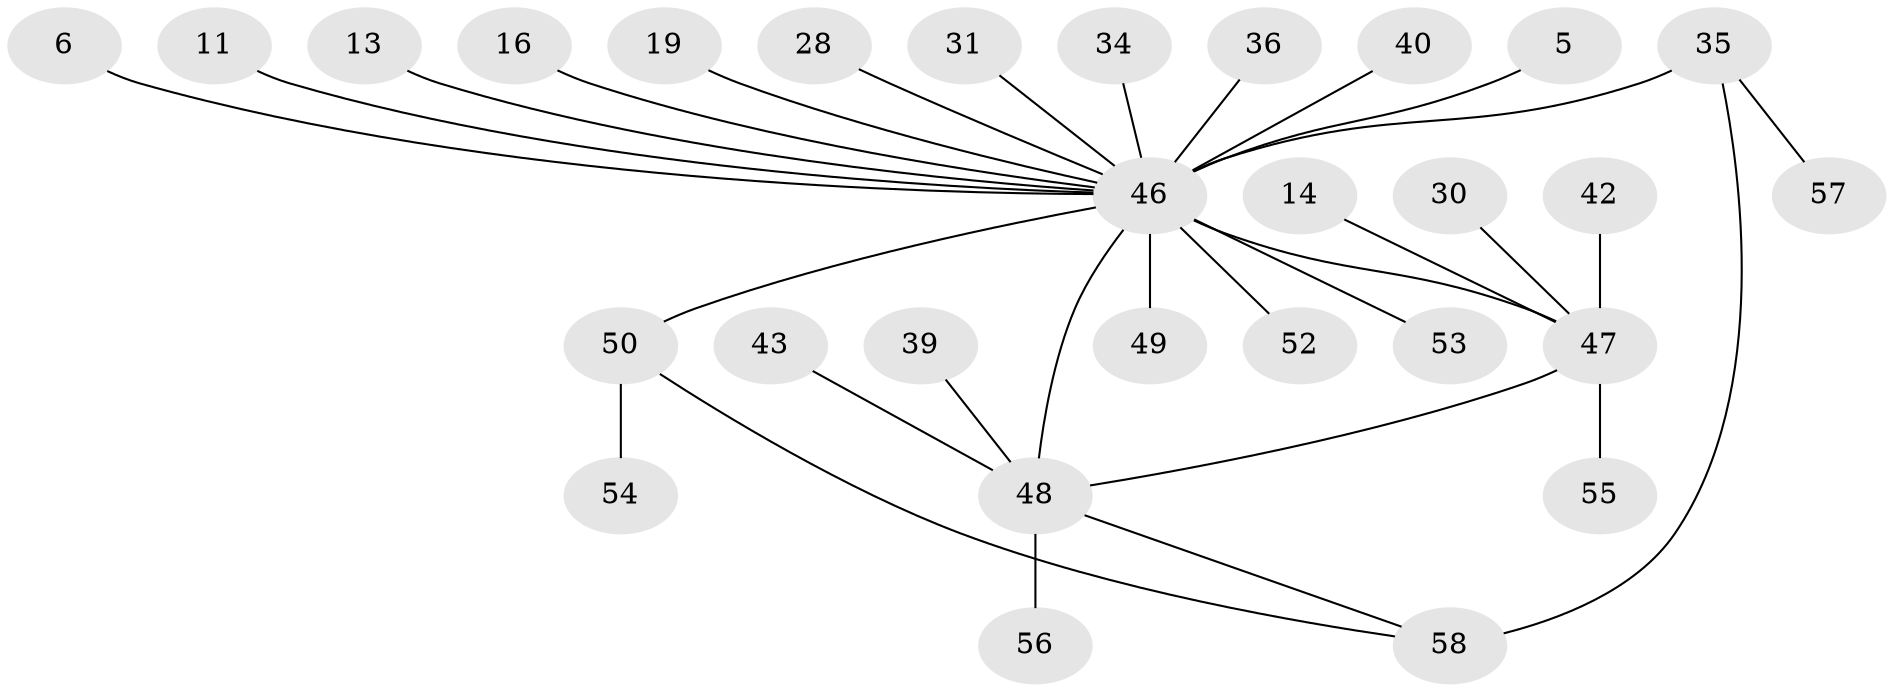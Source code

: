 // original degree distribution, {4: 0.13793103448275862, 25: 0.017241379310344827, 7: 0.017241379310344827, 1: 0.46551724137931033, 8: 0.034482758620689655, 5: 0.017241379310344827, 3: 0.06896551724137931, 6: 0.05172413793103448, 2: 0.1896551724137931}
// Generated by graph-tools (version 1.1) at 2025/48/03/09/25 04:48:07]
// undirected, 29 vertices, 31 edges
graph export_dot {
graph [start="1"]
  node [color=gray90,style=filled];
  5;
  6;
  11;
  13;
  14;
  16;
  19;
  28;
  30;
  31 [super="+23"];
  34;
  35 [super="+15+33+24"];
  36;
  39;
  40 [super="+37"];
  42 [super="+27"];
  43;
  46 [super="+38"];
  47 [super="+12"];
  48 [super="+20+8+18+45"];
  49;
  50 [super="+44"];
  52;
  53;
  54;
  55;
  56 [super="+32"];
  57 [super="+17"];
  58 [super="+51"];
  5 -- 46;
  6 -- 46;
  11 -- 46;
  13 -- 46;
  14 -- 47;
  16 -- 46;
  19 -- 46;
  28 -- 46;
  30 -- 47 [weight=2];
  31 -- 46;
  34 -- 46;
  35 -- 46 [weight=8];
  35 -- 58 [weight=3];
  35 -- 57;
  36 -- 46;
  39 -- 48;
  40 -- 46;
  42 -- 47;
  43 -- 48;
  46 -- 48 [weight=4];
  46 -- 47 [weight=2];
  46 -- 49;
  46 -- 52;
  46 -- 53;
  46 -- 50 [weight=3];
  47 -- 55;
  47 -- 48 [weight=3];
  48 -- 56;
  48 -- 58 [weight=2];
  50 -- 58;
  50 -- 54;
}

